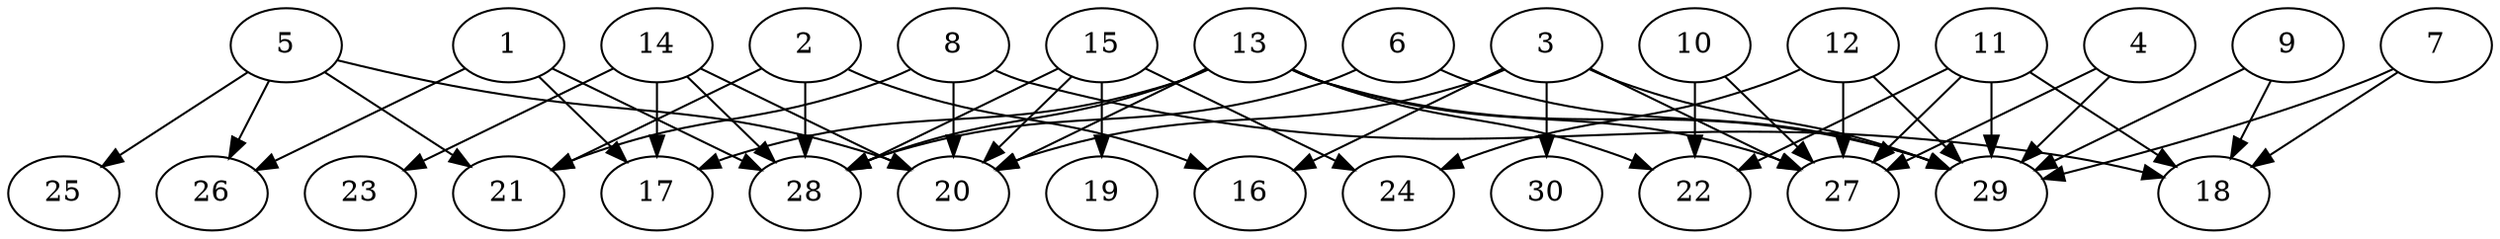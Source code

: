 // DAG automatically generated by daggen at Thu Oct  3 14:04:17 2019
// ./daggen --dot -n 30 --ccr 0.5 --fat 0.9 --regular 0.7 --density 0.6 --mindata 5242880 --maxdata 52428800 
digraph G {
  1 [size="67227648", alpha="0.11", expect_size="33613824"] 
  1 -> 17 [size ="33613824"]
  1 -> 26 [size ="33613824"]
  1 -> 28 [size ="33613824"]
  2 [size="103510016", alpha="0.08", expect_size="51755008"] 
  2 -> 16 [size ="51755008"]
  2 -> 21 [size ="51755008"]
  2 -> 28 [size ="51755008"]
  3 [size="84115456", alpha="0.19", expect_size="42057728"] 
  3 -> 16 [size ="42057728"]
  3 -> 20 [size ="42057728"]
  3 -> 27 [size ="42057728"]
  3 -> 29 [size ="42057728"]
  3 -> 30 [size ="42057728"]
  4 [size="48701440", alpha="0.00", expect_size="24350720"] 
  4 -> 27 [size ="24350720"]
  4 -> 29 [size ="24350720"]
  5 [size="52103168", alpha="0.15", expect_size="26051584"] 
  5 -> 20 [size ="26051584"]
  5 -> 21 [size ="26051584"]
  5 -> 25 [size ="26051584"]
  5 -> 26 [size ="26051584"]
  6 [size="77365248", alpha="0.02", expect_size="38682624"] 
  6 -> 28 [size ="38682624"]
  6 -> 29 [size ="38682624"]
  7 [size="28180480", alpha="0.17", expect_size="14090240"] 
  7 -> 18 [size ="14090240"]
  7 -> 29 [size ="14090240"]
  8 [size="30109696", alpha="0.14", expect_size="15054848"] 
  8 -> 18 [size ="15054848"]
  8 -> 20 [size ="15054848"]
  8 -> 21 [size ="15054848"]
  9 [size="25454592", alpha="0.01", expect_size="12727296"] 
  9 -> 18 [size ="12727296"]
  9 -> 29 [size ="12727296"]
  10 [size="82651136", alpha="0.03", expect_size="41325568"] 
  10 -> 22 [size ="41325568"]
  10 -> 27 [size ="41325568"]
  11 [size="92545024", alpha="0.10", expect_size="46272512"] 
  11 -> 18 [size ="46272512"]
  11 -> 22 [size ="46272512"]
  11 -> 27 [size ="46272512"]
  11 -> 29 [size ="46272512"]
  12 [size="50143232", alpha="0.04", expect_size="25071616"] 
  12 -> 24 [size ="25071616"]
  12 -> 27 [size ="25071616"]
  12 -> 29 [size ="25071616"]
  13 [size="86867968", alpha="0.01", expect_size="43433984"] 
  13 -> 17 [size ="43433984"]
  13 -> 20 [size ="43433984"]
  13 -> 22 [size ="43433984"]
  13 -> 27 [size ="43433984"]
  13 -> 28 [size ="43433984"]
  13 -> 29 [size ="43433984"]
  14 [size="82601984", alpha="0.09", expect_size="41300992"] 
  14 -> 17 [size ="41300992"]
  14 -> 20 [size ="41300992"]
  14 -> 23 [size ="41300992"]
  14 -> 28 [size ="41300992"]
  15 [size="84561920", alpha="0.17", expect_size="42280960"] 
  15 -> 19 [size ="42280960"]
  15 -> 20 [size ="42280960"]
  15 -> 24 [size ="42280960"]
  15 -> 28 [size ="42280960"]
  16 [size="62351360", alpha="0.08", expect_size="31175680"] 
  17 [size="70361088", alpha="0.14", expect_size="35180544"] 
  18 [size="56465408", alpha="0.08", expect_size="28232704"] 
  19 [size="29405184", alpha="0.03", expect_size="14702592"] 
  20 [size="36380672", alpha="0.16", expect_size="18190336"] 
  21 [size="50481152", alpha="0.02", expect_size="25240576"] 
  22 [size="99469312", alpha="0.07", expect_size="49734656"] 
  23 [size="25499648", alpha="0.08", expect_size="12749824"] 
  24 [size="29181952", alpha="0.16", expect_size="14590976"] 
  25 [size="70129664", alpha="0.14", expect_size="35064832"] 
  26 [size="58060800", alpha="0.06", expect_size="29030400"] 
  27 [size="95657984", alpha="0.01", expect_size="47828992"] 
  28 [size="68067328", alpha="0.01", expect_size="34033664"] 
  29 [size="13635584", alpha="0.04", expect_size="6817792"] 
  30 [size="28030976", alpha="0.02", expect_size="14015488"] 
}
